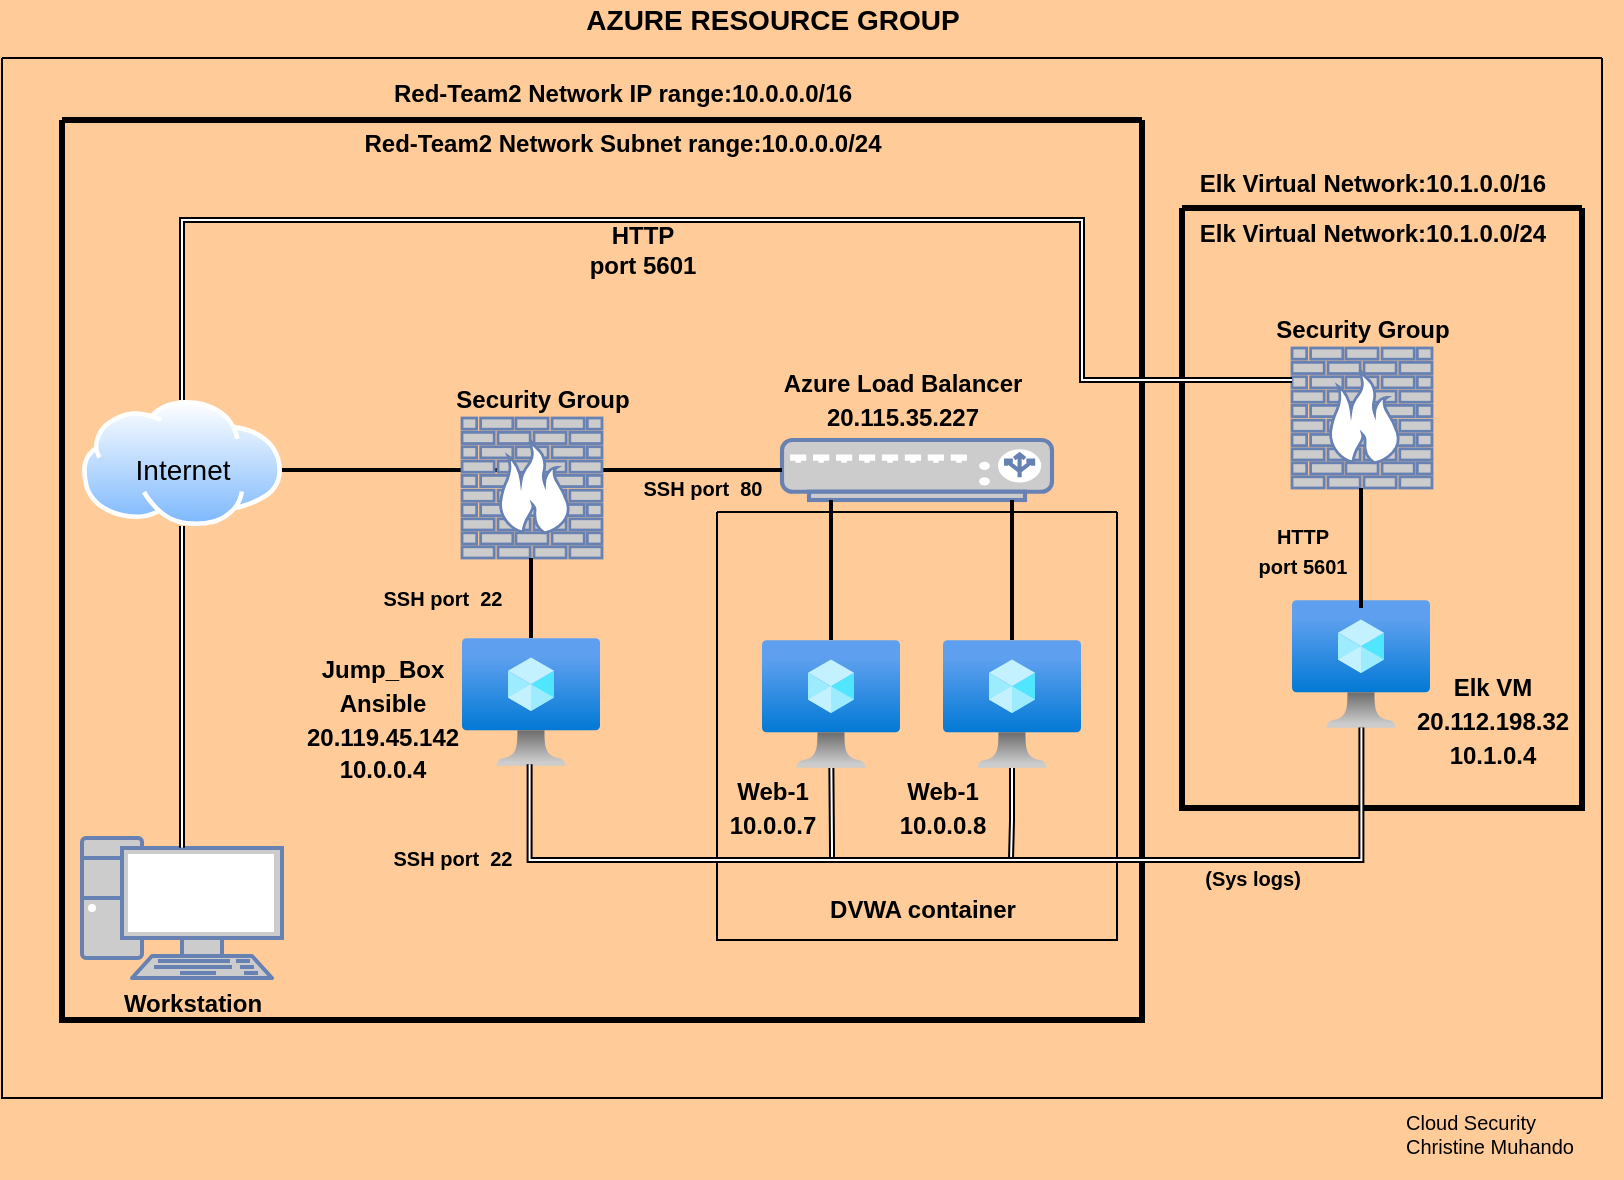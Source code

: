 <mxfile version="15.4.3" type="google"><diagram id="nFf3Jx3sreTf-LM-2KJV" name="Page-1"><mxGraphModel dx="981" dy="542" grid="1" gridSize="10" guides="1" tooltips="1" connect="1" arrows="1" fold="1" page="1" pageScale="1" pageWidth="850" pageHeight="1100" background="#FFCC99" math="0" shadow="0"><root><mxCell id="0"/><mxCell id="1" parent="0"/><mxCell id="gdu7zuaqqWrvZwLqw8qE-6" value="" style="swimlane;startSize=0;strokeWidth=3;" parent="1" vertex="1"><mxGeometry x="70" y="190" width="540" height="450" as="geometry"/></mxCell><mxCell id="gdu7zuaqqWrvZwLqw8qE-8" value="" style="fontColor=#0066CC;verticalAlign=top;verticalLabelPosition=bottom;labelPosition=center;align=center;html=1;outlineConnect=0;fillColor=#CCCCCC;strokeColor=#6881B3;gradientColor=none;gradientDirection=north;strokeWidth=2;shape=mxgraph.networks.load_balancer;" parent="gdu7zuaqqWrvZwLqw8qE-6" vertex="1"><mxGeometry x="360" y="160" width="135" height="30" as="geometry"/></mxCell><mxCell id="gdu7zuaqqWrvZwLqw8qE-11" value="" style="aspect=fixed;perimeter=ellipsePerimeter;html=1;align=center;shadow=0;dashed=0;spacingTop=3;image;image=img/lib/active_directory/internet_cloud.svg;" parent="gdu7zuaqqWrvZwLqw8qE-6" vertex="1"><mxGeometry x="10" y="140" width="100" height="63" as="geometry"/></mxCell><mxCell id="gdu7zuaqqWrvZwLqw8qE-14" value="" style="aspect=fixed;html=1;points=[];align=center;image;fontSize=12;image=img/lib/azure2/compute/Virtual_Machine.svg;" parent="gdu7zuaqqWrvZwLqw8qE-6" vertex="1"><mxGeometry x="440.5" y="260" width="69" height="64" as="geometry"/></mxCell><mxCell id="gdu7zuaqqWrvZwLqw8qE-15" value="" style="aspect=fixed;html=1;points=[];align=center;image;fontSize=12;image=img/lib/azure2/compute/Virtual_Machine.svg;" parent="gdu7zuaqqWrvZwLqw8qE-6" vertex="1"><mxGeometry x="350" y="260" width="69" height="64" as="geometry"/></mxCell><mxCell id="gdu7zuaqqWrvZwLqw8qE-29" value="" style="line;strokeWidth=2;direction=south;html=1;" parent="gdu7zuaqqWrvZwLqw8qE-6" vertex="1"><mxGeometry x="379.5" y="190" width="10" height="70" as="geometry"/></mxCell><mxCell id="gdu7zuaqqWrvZwLqw8qE-30" value="" style="line;strokeWidth=2;direction=south;html=1;" parent="gdu7zuaqqWrvZwLqw8qE-6" vertex="1"><mxGeometry x="470" y="190" width="10" height="70" as="geometry"/></mxCell><mxCell id="gdu7zuaqqWrvZwLqw8qE-33" value="" style="line;strokeWidth=2;html=1;" parent="gdu7zuaqqWrvZwLqw8qE-6" vertex="1"><mxGeometry x="110" y="170" width="110" height="10" as="geometry"/></mxCell><mxCell id="gdu7zuaqqWrvZwLqw8qE-36" value="" style="shape=filledEdge;rounded=0;fixDash=1;endArrow=none;strokeWidth=3;fillColor=#ffffff;edgeStyle=orthogonalEdgeStyle;" parent="gdu7zuaqqWrvZwLqw8qE-6" edge="1"><mxGeometry width="60" height="40" relative="1" as="geometry"><mxPoint x="385" y="370" as="sourcePoint"/><mxPoint x="384.68" y="324" as="targetPoint"/><Array as="points"><mxPoint x="385.21" y="364"/></Array></mxGeometry></mxCell><mxCell id="gdu7zuaqqWrvZwLqw8qE-38" value="" style="shape=filledEdge;rounded=0;fixDash=1;endArrow=none;strokeWidth=3;fillColor=#ffffff;edgeStyle=orthogonalEdgeStyle;" parent="gdu7zuaqqWrvZwLqw8qE-6" source="gdu7zuaqqWrvZwLqw8qE-14" edge="1"><mxGeometry width="60" height="40" relative="1" as="geometry"><mxPoint x="460.5" y="350" as="sourcePoint"/><mxPoint x="474.5" y="370" as="targetPoint"/><Array as="points"><mxPoint x="475.5" y="350"/><mxPoint x="474.5" y="350"/></Array></mxGeometry></mxCell><mxCell id="gdu7zuaqqWrvZwLqw8qE-39" value="" style="line;strokeWidth=2;html=1;" parent="gdu7zuaqqWrvZwLqw8qE-6" vertex="1"><mxGeometry x="270" y="170" width="90" height="10" as="geometry"/></mxCell><mxCell id="gdu7zuaqqWrvZwLqw8qE-40" value="" style="swimlane;startSize=0;strokeWidth=1;" parent="gdu7zuaqqWrvZwLqw8qE-6" vertex="1"><mxGeometry x="327.5" y="196" width="200" height="214" as="geometry"/></mxCell><mxCell id="JQdruNqvFf2kdNktZZO1-13" value="Internet" style="text;html=1;resizable=0;autosize=1;align=center;verticalAlign=middle;points=[];fillColor=none;strokeColor=none;rounded=0;fontSize=14;" vertex="1" parent="gdu7zuaqqWrvZwLqw8qE-6"><mxGeometry x="30" y="165" width="60" height="20" as="geometry"/></mxCell><mxCell id="JQdruNqvFf2kdNktZZO1-1" value="&lt;b&gt;&lt;font style=&quot;font-size: 14px&quot;&gt;AZURE RESOURCE GROUP&lt;/font&gt;&lt;/b&gt;" style="text;html=1;resizable=0;autosize=1;align=center;verticalAlign=middle;points=[];fillColor=none;strokeColor=none;rounded=0;" vertex="1" parent="1"><mxGeometry x="325" y="130" width="200" height="20" as="geometry"/></mxCell><mxCell id="JQdruNqvFf2kdNktZZO1-10" value="" style="swimlane;startSize=0;fontSize=14;fillColor=none;gradientColor=#ffffff;backgroundOutline=1;" vertex="1" parent="1"><mxGeometry x="40" y="159" width="800" height="520" as="geometry"/></mxCell><mxCell id="JQdruNqvFf2kdNktZZO1-4" value="&lt;b&gt;Red-Team2 Network IP range:10.0.0.0/16&lt;br&gt;&lt;br&gt;&lt;/b&gt;" style="text;html=1;resizable=0;autosize=1;align=center;verticalAlign=middle;points=[];fillColor=none;strokeColor=none;rounded=0;" vertex="1" parent="JQdruNqvFf2kdNktZZO1-10"><mxGeometry x="189.5" y="10" width="240" height="30" as="geometry"/></mxCell><mxCell id="JQdruNqvFf2kdNktZZO1-11" value="&lt;b&gt;&lt;br&gt;Red-Team2 Network Subnet range:10.0.0.0/24&lt;br&gt;&lt;/b&gt;" style="text;html=1;resizable=0;autosize=1;align=center;verticalAlign=middle;points=[];fillColor=none;strokeColor=none;rounded=0;" vertex="1" parent="JQdruNqvFf2kdNktZZO1-10"><mxGeometry x="174.5" y="20" width="270" height="30" as="geometry"/></mxCell><mxCell id="JQdruNqvFf2kdNktZZO1-21" value="&lt;font style=&quot;font-size: 12px&quot;&gt;&lt;b&gt;Azure Load Balancer&lt;br&gt;20.115.35.227&lt;br&gt;&lt;/b&gt;&lt;/font&gt;" style="text;html=1;resizable=0;autosize=1;align=center;verticalAlign=middle;points=[];fillColor=none;strokeColor=none;rounded=0;fontSize=14;" vertex="1" parent="JQdruNqvFf2kdNktZZO1-10"><mxGeometry x="385" y="150" width="130" height="40" as="geometry"/></mxCell><mxCell id="JQdruNqvFf2kdNktZZO1-22" value="&lt;font style=&quot;font-size: 12px&quot;&gt;&lt;b&gt;Web-1&lt;br&gt;10.0.0.7&lt;br&gt;&lt;/b&gt;&lt;/font&gt;" style="text;html=1;resizable=0;autosize=1;align=center;verticalAlign=middle;points=[];fillColor=none;strokeColor=none;rounded=0;fontSize=14;" vertex="1" parent="JQdruNqvFf2kdNktZZO1-10"><mxGeometry x="355" y="354" width="60" height="40" as="geometry"/></mxCell><mxCell id="JQdruNqvFf2kdNktZZO1-23" value="&lt;font style=&quot;font-size: 12px&quot;&gt;&lt;b&gt;Web-1&lt;br&gt;10.0.0.8&lt;br&gt;&lt;/b&gt;&lt;/font&gt;" style="text;html=1;resizable=0;autosize=1;align=center;verticalAlign=middle;points=[];fillColor=none;strokeColor=none;rounded=0;fontSize=14;" vertex="1" parent="JQdruNqvFf2kdNktZZO1-10"><mxGeometry x="439.5" y="354" width="60" height="40" as="geometry"/></mxCell><mxCell id="JQdruNqvFf2kdNktZZO1-26" value="&lt;b&gt;HTTP&lt;br&gt;port 5601&lt;br&gt;&lt;/b&gt;" style="text;html=1;resizable=0;autosize=1;align=center;verticalAlign=middle;points=[];fillColor=none;strokeColor=none;rounded=0;fontSize=12;" vertex="1" parent="JQdruNqvFf2kdNktZZO1-10"><mxGeometry x="285" y="81" width="70" height="30" as="geometry"/></mxCell><mxCell id="JQdruNqvFf2kdNktZZO1-30" value="&lt;font style=&quot;font-size: 12px&quot;&gt;&lt;b&gt;DVWA container&lt;/b&gt;&lt;/font&gt;" style="text;html=1;resizable=0;autosize=1;align=center;verticalAlign=middle;points=[];fillColor=none;strokeColor=none;rounded=0;fontSize=14;" vertex="1" parent="JQdruNqvFf2kdNktZZO1-10"><mxGeometry x="405" y="415" width="110" height="20" as="geometry"/></mxCell><mxCell id="JQdruNqvFf2kdNktZZO1-31" value="&lt;b&gt;&lt;font style=&quot;font-size: 10px&quot;&gt;SSH port&amp;nbsp; 80&lt;/font&gt;&lt;br&gt;&lt;/b&gt;" style="text;html=1;resizable=0;autosize=1;align=center;verticalAlign=middle;points=[];fillColor=none;strokeColor=none;rounded=0;fontSize=12;" vertex="1" parent="JQdruNqvFf2kdNktZZO1-10"><mxGeometry x="315" y="205" width="70" height="20" as="geometry"/></mxCell><mxCell id="gdu7zuaqqWrvZwLqw8qE-10" value="" style="fontColor=#0066CC;verticalAlign=top;verticalLabelPosition=bottom;labelPosition=center;align=center;html=1;outlineConnect=0;fillColor=#CCCCCC;strokeColor=#6881B3;gradientColor=none;gradientDirection=north;strokeWidth=2;shape=mxgraph.networks.firewall;" parent="JQdruNqvFf2kdNktZZO1-10" vertex="1"><mxGeometry x="230" y="180" width="70" height="70" as="geometry"/></mxCell><mxCell id="gdu7zuaqqWrvZwLqw8qE-12" value="" style="aspect=fixed;html=1;points=[];align=center;image;fontSize=12;image=img/lib/azure2/compute/Virtual_Machine.svg;" parent="JQdruNqvFf2kdNktZZO1-10" vertex="1"><mxGeometry x="230" y="290" width="69" height="64" as="geometry"/></mxCell><mxCell id="gdu7zuaqqWrvZwLqw8qE-34" value="" style="line;strokeWidth=2;direction=south;html=1;" parent="JQdruNqvFf2kdNktZZO1-10" vertex="1"><mxGeometry x="259.5" y="250" width="10" height="40" as="geometry"/></mxCell><mxCell id="JQdruNqvFf2kdNktZZO1-20" value="&lt;font style=&quot;font-size: 12px&quot;&gt;&lt;b&gt;Security Group&lt;/b&gt;&lt;/font&gt;" style="text;html=1;resizable=0;autosize=1;align=center;verticalAlign=middle;points=[];fillColor=none;strokeColor=none;rounded=0;fontSize=14;" vertex="1" parent="JQdruNqvFf2kdNktZZO1-10"><mxGeometry x="220" y="160" width="100" height="20" as="geometry"/></mxCell><mxCell id="JQdruNqvFf2kdNktZZO1-25" value="&lt;font style=&quot;font-size: 12px&quot;&gt;&lt;b&gt;Jump_Box&lt;br&gt;Ansible&lt;br&gt;20.119.45.142&lt;br&gt;10.0.0.4&lt;/b&gt;&lt;/font&gt;" style="text;html=1;resizable=0;autosize=1;align=center;verticalAlign=middle;points=[];fillColor=none;strokeColor=none;rounded=0;fontSize=14;" vertex="1" parent="JQdruNqvFf2kdNktZZO1-10"><mxGeometry x="145" y="290" width="90" height="80" as="geometry"/></mxCell><mxCell id="JQdruNqvFf2kdNktZZO1-27" value="&lt;b&gt;&lt;font style=&quot;font-size: 10px&quot;&gt;SSH&amp;nbsp;&lt;/font&gt;&lt;font style=&quot;font-size: 10px&quot;&gt;port&amp;nbsp; 22&lt;/font&gt;&lt;br&gt;&lt;/b&gt;" style="text;html=1;resizable=0;autosize=1;align=center;verticalAlign=middle;points=[];fillColor=none;strokeColor=none;rounded=0;fontSize=12;" vertex="1" parent="JQdruNqvFf2kdNktZZO1-10"><mxGeometry x="189.5" y="390" width="70" height="20" as="geometry"/></mxCell><mxCell id="JQdruNqvFf2kdNktZZO1-28" value="&lt;b&gt;&lt;font style=&quot;font-size: 10px&quot;&gt;SSH port&amp;nbsp; 22&lt;/font&gt;&lt;br&gt;&lt;/b&gt;" style="text;html=1;resizable=0;autosize=1;align=center;verticalAlign=middle;points=[];fillColor=none;strokeColor=none;rounded=0;fontSize=12;" vertex="1" parent="JQdruNqvFf2kdNktZZO1-10"><mxGeometry x="184.5" y="260" width="70" height="20" as="geometry"/></mxCell><mxCell id="gdu7zuaqqWrvZwLqw8qE-9" value="" style="fontColor=#0066CC;verticalAlign=top;verticalLabelPosition=bottom;labelPosition=center;align=center;html=1;outlineConnect=0;fillColor=#CCCCCC;strokeColor=#6881B3;gradientColor=none;gradientDirection=north;strokeWidth=2;shape=mxgraph.networks.pc;" parent="JQdruNqvFf2kdNktZZO1-10" vertex="1"><mxGeometry x="40" y="390" width="100" height="70" as="geometry"/></mxCell><mxCell id="JQdruNqvFf2kdNktZZO1-14" value="&lt;font style=&quot;font-size: 12px&quot;&gt;&lt;b&gt;Workstation&lt;/b&gt;&lt;/font&gt;" style="text;html=1;resizable=0;autosize=1;align=center;verticalAlign=middle;points=[];fillColor=none;strokeColor=none;rounded=0;fontSize=14;" vertex="1" parent="JQdruNqvFf2kdNktZZO1-10"><mxGeometry x="55" y="462" width="80" height="20" as="geometry"/></mxCell><mxCell id="gdu7zuaqqWrvZwLqw8qE-42" value="" style="swimlane;startSize=0;strokeWidth=3;" parent="JQdruNqvFf2kdNktZZO1-10" vertex="1"><mxGeometry x="590" y="75" width="200" height="300" as="geometry"/></mxCell><mxCell id="gdu7zuaqqWrvZwLqw8qE-13" value="" style="aspect=fixed;html=1;points=[];align=center;image;fontSize=12;image=img/lib/azure2/compute/Virtual_Machine.svg;" parent="gdu7zuaqqWrvZwLqw8qE-42" vertex="1"><mxGeometry x="55" y="196" width="69" height="64" as="geometry"/></mxCell><mxCell id="gdu7zuaqqWrvZwLqw8qE-16" value="" style="fontColor=#0066CC;verticalAlign=top;verticalLabelPosition=bottom;labelPosition=center;align=center;html=1;outlineConnect=0;fillColor=#CCCCCC;strokeColor=#6881B3;gradientColor=none;gradientDirection=north;strokeWidth=2;shape=mxgraph.networks.firewall;" parent="gdu7zuaqqWrvZwLqw8qE-42" vertex="1"><mxGeometry x="55" y="70" width="70" height="70" as="geometry"/></mxCell><mxCell id="gdu7zuaqqWrvZwLqw8qE-28" value="" style="line;strokeWidth=2;direction=south;html=1;" parent="gdu7zuaqqWrvZwLqw8qE-42" vertex="1"><mxGeometry x="84.5" y="140" width="10" height="60" as="geometry"/></mxCell><mxCell id="JQdruNqvFf2kdNktZZO1-19" value="&lt;font style=&quot;font-size: 12px&quot;&gt;&lt;b&gt;Security Group&lt;/b&gt;&lt;/font&gt;" style="text;html=1;resizable=0;autosize=1;align=center;verticalAlign=middle;points=[];fillColor=none;strokeColor=none;rounded=0;fontSize=14;" vertex="1" parent="gdu7zuaqqWrvZwLqw8qE-42"><mxGeometry x="39.5" y="50" width="100" height="20" as="geometry"/></mxCell><mxCell id="JQdruNqvFf2kdNktZZO1-24" value="&lt;font style=&quot;font-size: 12px&quot;&gt;&lt;b&gt;Elk VM&lt;br&gt;20.112.198.32&lt;br&gt;10.1.0.4&lt;br&gt;&lt;/b&gt;&lt;/font&gt;" style="text;html=1;resizable=0;autosize=1;align=center;verticalAlign=middle;points=[];fillColor=none;strokeColor=none;rounded=0;fontSize=14;" vertex="1" parent="gdu7zuaqqWrvZwLqw8qE-42"><mxGeometry x="110" y="226" width="90" height="60" as="geometry"/></mxCell><mxCell id="JQdruNqvFf2kdNktZZO1-29" value="&lt;b&gt;&lt;font style=&quot;font-size: 10px&quot;&gt;HTTP&lt;br&gt;port 5601&lt;/font&gt;&lt;br&gt;&lt;/b&gt;" style="text;html=1;resizable=0;autosize=1;align=center;verticalAlign=middle;points=[];fillColor=none;strokeColor=none;rounded=0;fontSize=12;" vertex="1" parent="gdu7zuaqqWrvZwLqw8qE-42"><mxGeometry x="29.5" y="151" width="60" height="40" as="geometry"/></mxCell><mxCell id="JQdruNqvFf2kdNktZZO1-17" value="&lt;b&gt;&lt;br&gt;&lt;/b&gt;&lt;b&gt;Elk Virtual Network&lt;/b&gt;&lt;b&gt;:10.1.0.0/24&lt;br&gt;&lt;/b&gt;" style="text;html=1;resizable=0;autosize=1;align=center;verticalAlign=middle;points=[];fillColor=none;strokeColor=none;rounded=0;" vertex="1" parent="JQdruNqvFf2kdNktZZO1-10"><mxGeometry x="590" y="65" width="190" height="30" as="geometry"/></mxCell><mxCell id="JQdruNqvFf2kdNktZZO1-18" value="&lt;b&gt;Elk Virtual Network:10.1.0.0/16&lt;br&gt;&lt;br&gt;&lt;/b&gt;" style="text;html=1;resizable=0;autosize=1;align=center;verticalAlign=middle;points=[];fillColor=none;strokeColor=none;rounded=0;" vertex="1" parent="JQdruNqvFf2kdNktZZO1-10"><mxGeometry x="590" y="55" width="190" height="30" as="geometry"/></mxCell><mxCell id="gdu7zuaqqWrvZwLqw8qE-35" value="" style="shape=filledEdge;rounded=0;fixDash=1;endArrow=none;strokeWidth=3;fillColor=#ffffff;edgeStyle=orthogonalEdgeStyle;entryX=0.503;entryY=0.996;entryDx=0;entryDy=0;entryPerimeter=0;exitX=0.49;exitY=0.987;exitDx=0;exitDy=0;exitPerimeter=0;" parent="JQdruNqvFf2kdNktZZO1-10" source="gdu7zuaqqWrvZwLqw8qE-12" target="gdu7zuaqqWrvZwLqw8qE-13" edge="1"><mxGeometry width="60" height="40" relative="1" as="geometry"><mxPoint x="460" y="375" as="sourcePoint"/><mxPoint x="520" y="335" as="targetPoint"/><Array as="points"><mxPoint x="264" y="401"/><mxPoint x="680" y="401"/></Array></mxGeometry></mxCell><mxCell id="JQdruNqvFf2kdNktZZO1-38" value="&lt;b&gt;&lt;span style=&quot;font-size: 10px&quot;&gt;(Sys logs)&lt;/span&gt;&lt;br&gt;&lt;/b&gt;" style="text;html=1;resizable=0;autosize=1;align=center;verticalAlign=middle;points=[];fillColor=none;strokeColor=none;rounded=0;fontSize=12;" vertex="1" parent="JQdruNqvFf2kdNktZZO1-10"><mxGeometry x="595" y="400" width="60" height="20" as="geometry"/></mxCell><mxCell id="JQdruNqvFf2kdNktZZO1-34" value="" style="shape=filledEdge;rounded=0;fixDash=1;endArrow=none;strokeWidth=3;fillColor=#ffffff;edgeStyle=orthogonalEdgeStyle;exitX=0.5;exitY=0.07;exitDx=0;exitDy=0;exitPerimeter=0;" edge="1" parent="1" source="gdu7zuaqqWrvZwLqw8qE-9" target="gdu7zuaqqWrvZwLqw8qE-11"><mxGeometry width="60" height="40" relative="1" as="geometry"><mxPoint x="164.52" y="554" as="sourcePoint"/><mxPoint x="164.02" y="600" as="targetPoint"/><Array as="points"/></mxGeometry></mxCell><mxCell id="gdu7zuaqqWrvZwLqw8qE-27" value="" style="shape=filledEdge;rounded=0;fixDash=1;endArrow=none;strokeWidth=3;fillColor=#ffffff;edgeStyle=orthogonalEdgeStyle;" parent="1" source="gdu7zuaqqWrvZwLqw8qE-11" target="gdu7zuaqqWrvZwLqw8qE-16" edge="1"><mxGeometry width="60" height="40" relative="1" as="geometry"><mxPoint x="130" y="320" as="sourcePoint"/><mxPoint x="190" y="280" as="targetPoint"/><Array as="points"><mxPoint x="130" y="240"/><mxPoint x="580" y="240"/><mxPoint x="580" y="320"/></Array></mxGeometry></mxCell><mxCell id="JQdruNqvFf2kdNktZZO1-37" value="Cloud Security&#13;&#10;Christine Muhando" style="text;whiteSpace=wrap;html=1;fontSize=10;" vertex="1" parent="1"><mxGeometry x="740" y="679" width="110" height="40" as="geometry"/></mxCell></root></mxGraphModel></diagram></mxfile>